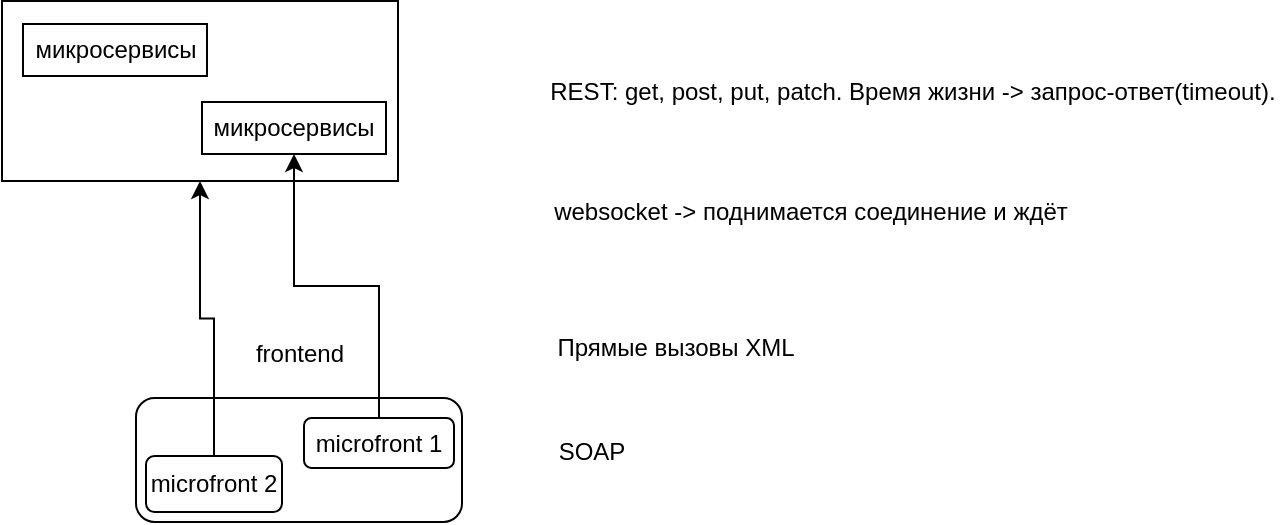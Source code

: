 <mxfile version="21.6.2" type="device">
  <diagram name="Page-1" id="3bkZqJ_5sp8Dv6_jIcIX">
    <mxGraphModel dx="744" dy="410" grid="0" gridSize="10" guides="1" tooltips="1" connect="1" arrows="1" fold="1" page="0" pageScale="1" pageWidth="850" pageHeight="1100" math="0" shadow="0">
      <root>
        <mxCell id="0" />
        <mxCell id="1" parent="0" />
        <mxCell id="KemQ0ADkKLRGEy3eNBir-1" value="" style="rounded=0;whiteSpace=wrap;html=1;" parent="1" vertex="1">
          <mxGeometry x="42" y="201.5" width="198" height="90" as="geometry" />
        </mxCell>
        <mxCell id="KemQ0ADkKLRGEy3eNBir-2" value="микросервисы" style="rounded=0;whiteSpace=wrap;html=1;" parent="1" vertex="1">
          <mxGeometry x="52.5" y="213" width="92" height="26" as="geometry" />
        </mxCell>
        <mxCell id="KemQ0ADkKLRGEy3eNBir-3" value="" style="rounded=1;whiteSpace=wrap;html=1;" parent="1" vertex="1">
          <mxGeometry x="109" y="400" width="163" height="62" as="geometry" />
        </mxCell>
        <mxCell id="KemQ0ADkKLRGEy3eNBir-7" style="edgeStyle=orthogonalEdgeStyle;rounded=0;orthogonalLoop=1;jettySize=auto;html=1;" parent="1" source="KemQ0ADkKLRGEy3eNBir-4" target="KemQ0ADkKLRGEy3eNBir-1" edge="1">
          <mxGeometry relative="1" as="geometry" />
        </mxCell>
        <mxCell id="KemQ0ADkKLRGEy3eNBir-4" value="microfront 2" style="rounded=1;whiteSpace=wrap;html=1;" parent="1" vertex="1">
          <mxGeometry x="114" y="429" width="68" height="28" as="geometry" />
        </mxCell>
        <mxCell id="KemQ0ADkKLRGEy3eNBir-9" style="edgeStyle=orthogonalEdgeStyle;rounded=0;orthogonalLoop=1;jettySize=auto;html=1;" parent="1" source="KemQ0ADkKLRGEy3eNBir-5" target="KemQ0ADkKLRGEy3eNBir-8" edge="1">
          <mxGeometry relative="1" as="geometry" />
        </mxCell>
        <mxCell id="KemQ0ADkKLRGEy3eNBir-5" value="microfront 1" style="rounded=1;whiteSpace=wrap;html=1;" parent="1" vertex="1">
          <mxGeometry x="193" y="410" width="75" height="25" as="geometry" />
        </mxCell>
        <mxCell id="KemQ0ADkKLRGEy3eNBir-6" value="frontend" style="text;html=1;strokeColor=none;fillColor=none;align=center;verticalAlign=middle;whiteSpace=wrap;rounded=0;" parent="1" vertex="1">
          <mxGeometry x="160.5" y="363" width="60" height="30" as="geometry" />
        </mxCell>
        <mxCell id="KemQ0ADkKLRGEy3eNBir-8" value="микросервисы" style="rounded=0;whiteSpace=wrap;html=1;" parent="1" vertex="1">
          <mxGeometry x="142" y="252" width="92" height="26" as="geometry" />
        </mxCell>
        <mxCell id="KemQ0ADkKLRGEy3eNBir-10" value="REST: get, post, put, patch. Время жизни -&amp;gt; запрос-ответ(timeout)." style="text;html=1;strokeColor=none;fillColor=none;align=center;verticalAlign=middle;whiteSpace=wrap;rounded=0;" parent="1" vertex="1">
          <mxGeometry x="312" y="232" width="371" height="29" as="geometry" />
        </mxCell>
        <mxCell id="KemQ0ADkKLRGEy3eNBir-11" value="SOAP" style="text;html=1;strokeColor=none;fillColor=none;align=center;verticalAlign=middle;whiteSpace=wrap;rounded=0;" parent="1" vertex="1">
          <mxGeometry x="312" y="400" width="50" height="54" as="geometry" />
        </mxCell>
        <mxCell id="KemQ0ADkKLRGEy3eNBir-12" value="Прямые вызовы XML" style="text;html=1;strokeColor=none;fillColor=none;align=center;verticalAlign=middle;whiteSpace=wrap;rounded=0;" parent="1" vertex="1">
          <mxGeometry x="312" y="358" width="134" height="34" as="geometry" />
        </mxCell>
        <mxCell id="KemQ0ADkKLRGEy3eNBir-13" value="websocket -&amp;gt; поднимается соединение и ждёт" style="text;html=1;strokeColor=none;fillColor=none;align=center;verticalAlign=middle;whiteSpace=wrap;rounded=0;" parent="1" vertex="1">
          <mxGeometry x="312" y="290" width="268.5" height="34" as="geometry" />
        </mxCell>
      </root>
    </mxGraphModel>
  </diagram>
</mxfile>
